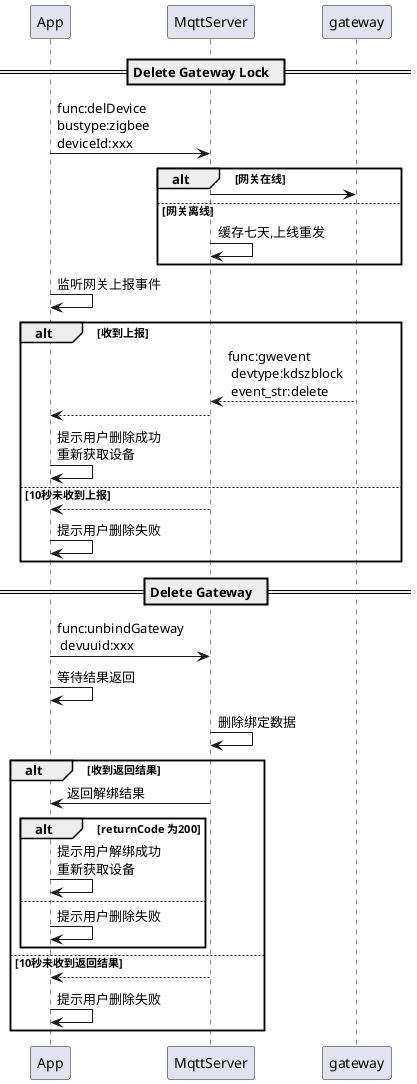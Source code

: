 @startuml
== Delete Gateway Lock  ==
App-> MqttServer :func:delDevice  \nbustype:zigbee  \ndeviceId:xxx
alt  网关在线
    MqttServer-> gateway:
else 网关离线
    MqttServer-> MqttServer :缓存七天,上线重发
end
App-> App :监听网关上报事件
alt  收到上报
    gateway --> MqttServer: func:gwevent  \n devtype:kdszblock  \n event_str:delete
    MqttServer-->App:
    App->App: 提示用户删除成功\n重新获取设备
else  10秒未收到上报
    MqttServer-->App:
    App->App: 提示用户删除失败
end

== Delete Gateway  ==
App-> MqttServer :func:unbindGateway   \n devuuid:xxx
App-> App :等待结果返回
MqttServer-> MqttServer :删除绑定数据

alt  收到返回结果
    MqttServer-> App :返回解绑结果
    alt returnCode 为200
        App->App: 提示用户解绑成功 \n重新获取设备
    else
        App->App: 提示用户删除失败
    end
else  10秒未收到返回结果
    MqttServer-->App:
App->App: 提示用户删除失败
end
@enduml